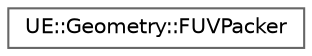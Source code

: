digraph "Graphical Class Hierarchy"
{
 // INTERACTIVE_SVG=YES
 // LATEX_PDF_SIZE
  bgcolor="transparent";
  edge [fontname=Helvetica,fontsize=10,labelfontname=Helvetica,labelfontsize=10];
  node [fontname=Helvetica,fontsize=10,shape=box,height=0.2,width=0.4];
  rankdir="LR";
  Node0 [id="Node000000",label="UE::Geometry::FUVPacker",height=0.2,width=0.4,color="grey40", fillcolor="white", style="filled",URL="$d2/d35/classUE_1_1Geometry_1_1FUVPacker.html",tooltip="FUVPacker implements various strategies for packing UV islands in a generic mesh class."];
}
